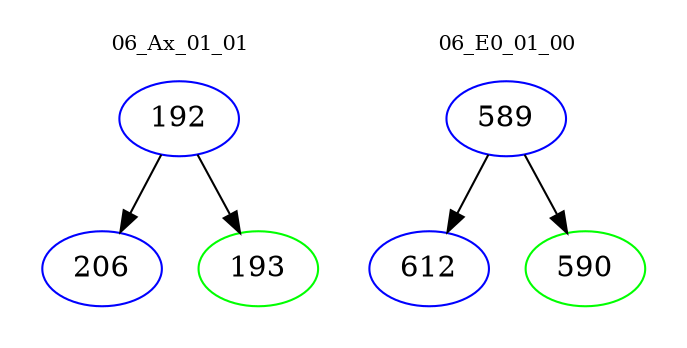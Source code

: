 digraph{
subgraph cluster_0 {
color = white
label = "06_Ax_01_01";
fontsize=10;
T0_192 [label="192", color="blue"]
T0_192 -> T0_206 [color="black"]
T0_206 [label="206", color="blue"]
T0_192 -> T0_193 [color="black"]
T0_193 [label="193", color="green"]
}
subgraph cluster_1 {
color = white
label = "06_E0_01_00";
fontsize=10;
T1_589 [label="589", color="blue"]
T1_589 -> T1_612 [color="black"]
T1_612 [label="612", color="blue"]
T1_589 -> T1_590 [color="black"]
T1_590 [label="590", color="green"]
}
}
